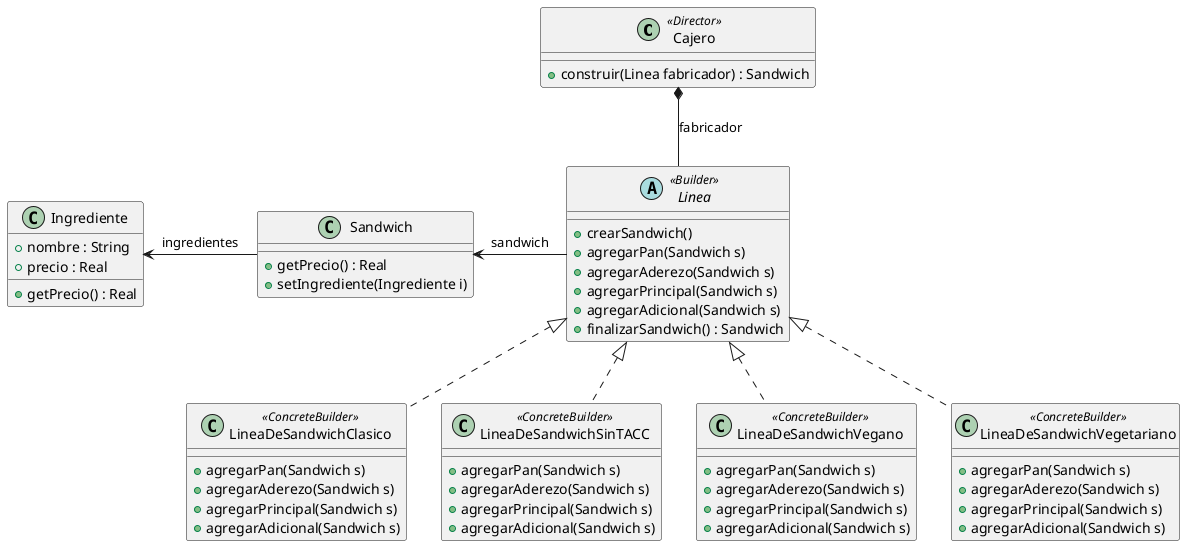 @startuml Ejercicio13

Cajero *-- Linea : fabricador 
Linea <|.. LineaDeSandwichClasico
Linea <|.. LineaDeSandwichSinTACC
Linea <|.. LineaDeSandwichVegano
Linea <|.. LineaDeSandwichVegetariano
Ingrediente <- Sandwich : ingredientes
Sandwich <- Linea : sandwich

'Consultar tema Builder en general, los UMLs de ejemplo que hay no me aclaran mucho'

'En este caso el tema del orden no importaria mucho porque ni siquiera piden que imprimamos un String, por eso me resulta medio engorroso'
'En este caso no imporataria pero se supone que el cliente le indicaria al director por medio de un mensaje o x que fabricador tiene que setear se supone?'
'Director setea el orden en Construir'
class Cajero <<Director>>{  
    +construir(Linea fabricador) : Sandwich
}

'Builder sabe consturir pero no sabe el orden'
abstract class Linea <<Builder>>{
    +crearSandwich() 
    +agregarPan(Sandwich s)
    +agregarAderezo(Sandwich s)
    +agregarPrincipal(Sandwich s)
    +agregarAdicional(Sandwich s)
    +finalizarSandwich() : Sandwich
} 

class LineaDeSandwichClasico <<ConcreteBuilder>>{
    +agregarPan(Sandwich s)
    +agregarAderezo(Sandwich s)
    +agregarPrincipal(Sandwich s)
    +agregarAdicional(Sandwich s)
}

class LineaDeSandwichVegetariano <<ConcreteBuilder>>{
    +agregarPan(Sandwich s)
    +agregarAderezo(Sandwich s)
    +agregarPrincipal(Sandwich s)
    +agregarAdicional(Sandwich s)
}

class LineaDeSandwichVegano <<ConcreteBuilder>>{
    +agregarPan(Sandwich s)
    +agregarAderezo(Sandwich s)
    +agregarPrincipal(Sandwich s)
    +agregarAdicional(Sandwich s)
}

class LineaDeSandwichSinTACC <<ConcreteBuilder>>{
    +agregarPan(Sandwich s)
    +agregarAderezo(Sandwich s)
    +agregarPrincipal(Sandwich s)
    +agregarAdicional(Sandwich s)
}

class Sandwich{
    +getPrecio() : Real
    +setIngrediente(Ingrediente i)
}

class Ingrediente{
    +nombre : String 
    +precio : Real
    +getPrecio() : Real
}


@enduml 